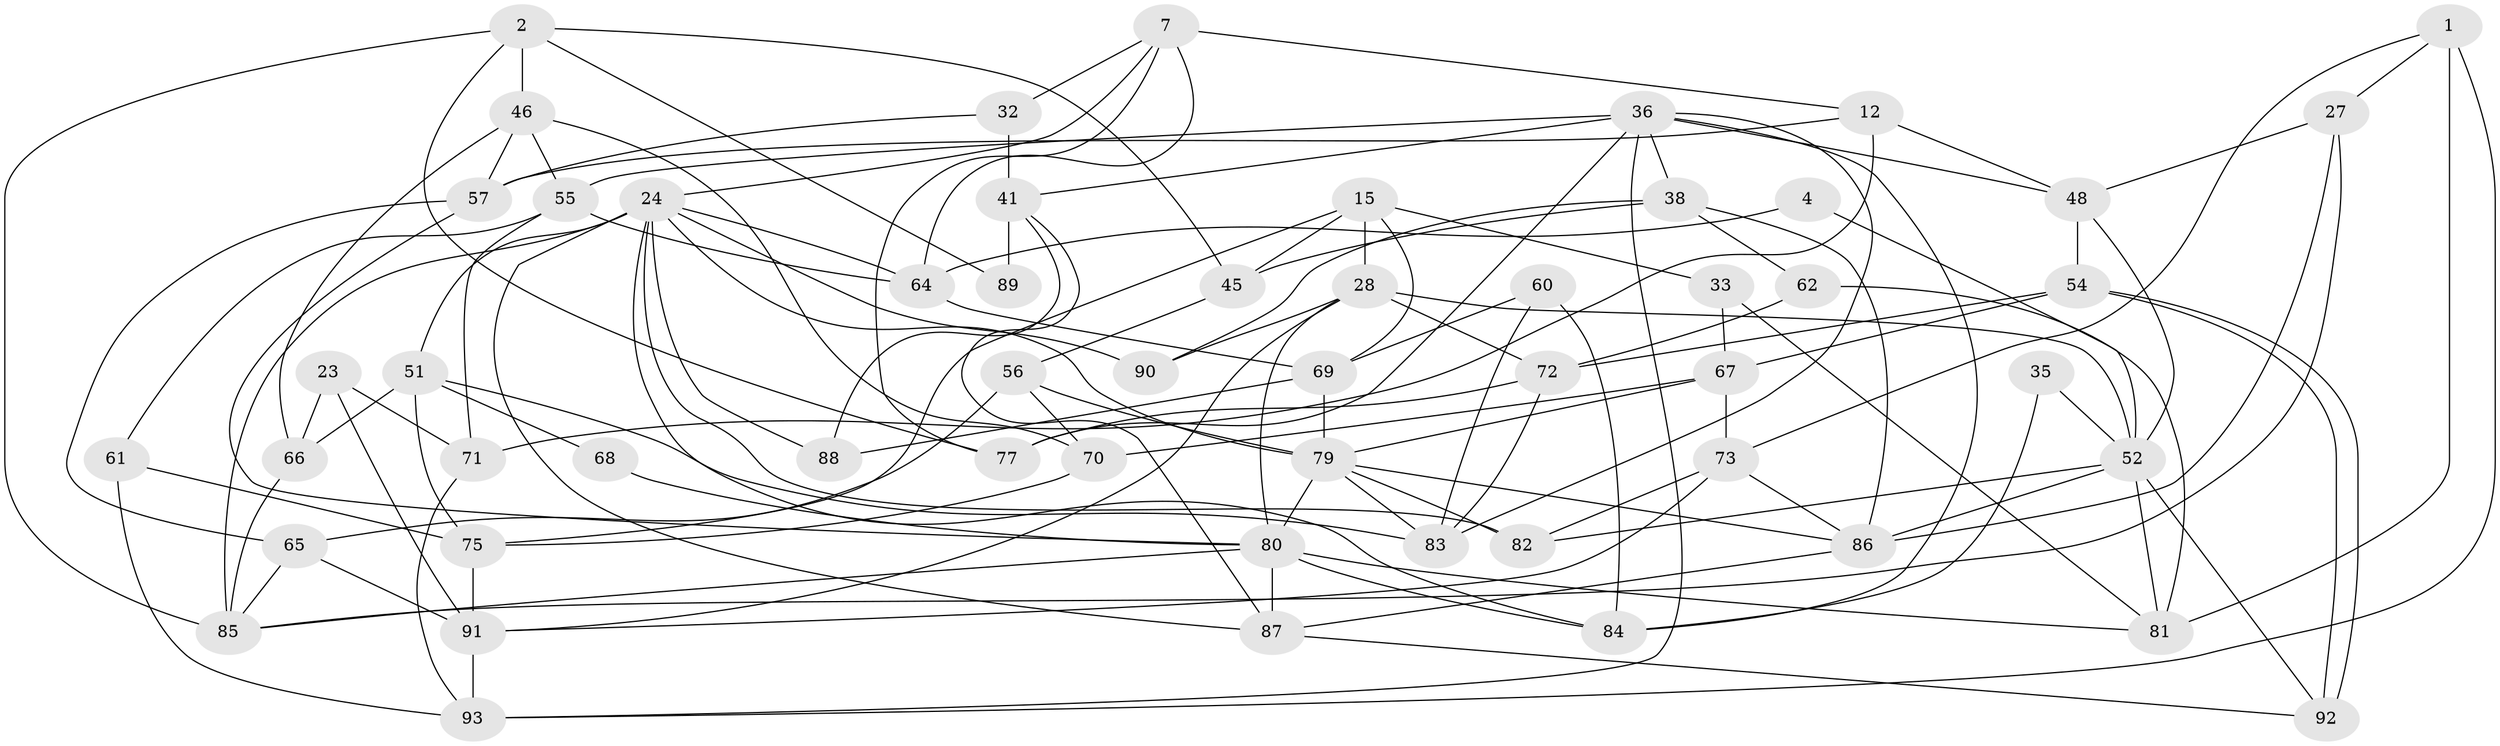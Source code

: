 // original degree distribution, {5: 0.13978494623655913, 7: 0.021505376344086023, 4: 0.3655913978494624, 2: 0.08602150537634409, 3: 0.26881720430107525, 6: 0.11827956989247312}
// Generated by graph-tools (version 1.1) at 2025/54/03/04/25 21:54:49]
// undirected, 55 vertices, 128 edges
graph export_dot {
graph [start="1"]
  node [color=gray90,style=filled];
  1;
  2;
  4;
  7;
  12;
  15;
  23;
  24 [super="+9+16"];
  27;
  28 [super="+20"];
  32;
  33;
  35;
  36 [super="+18+34"];
  38 [super="+13"];
  41;
  45 [super="+30"];
  46 [super="+40"];
  48 [super="+11"];
  51 [super="+47"];
  52 [super="+25+43"];
  54 [super="+17"];
  55;
  56;
  57;
  60 [super="+37"];
  61;
  62;
  64 [super="+8+44"];
  65 [super="+10"];
  66;
  67;
  68;
  69 [super="+39"];
  70;
  71;
  72 [super="+6+31"];
  73 [super="+53"];
  75 [super="+29"];
  77;
  79 [super="+78+76"];
  80 [super="+63"];
  81 [super="+5"];
  82 [super="+49"];
  83;
  84;
  85 [super="+58"];
  86 [super="+42"];
  87 [super="+26"];
  88;
  89 [super="+74"];
  90;
  91 [super="+50"];
  92;
  93 [super="+59"];
  1 -- 27;
  1 -- 81 [weight=2];
  1 -- 93;
  1 -- 73;
  2 -- 45 [weight=2];
  2 -- 85 [weight=2];
  2 -- 77;
  2 -- 89;
  2 -- 46;
  4 -- 52;
  4 -- 64;
  7 -- 77;
  7 -- 12;
  7 -- 32;
  7 -- 64;
  7 -- 24;
  12 -- 57;
  12 -- 71;
  12 -- 48;
  15 -- 69;
  15 -- 28 [weight=2];
  15 -- 33;
  15 -- 75;
  15 -- 45;
  23 -- 71;
  23 -- 66;
  23 -- 91 [weight=2];
  24 -- 82 [weight=3];
  24 -- 79;
  24 -- 51;
  24 -- 84;
  24 -- 85;
  24 -- 90 [weight=2];
  24 -- 88;
  24 -- 87;
  24 -- 64;
  27 -- 85;
  27 -- 48;
  27 -- 86;
  28 -- 90 [weight=2];
  28 -- 80 [weight=2];
  28 -- 91;
  28 -- 72;
  28 -- 52;
  32 -- 57;
  32 -- 41;
  33 -- 81;
  33 -- 67;
  35 -- 84;
  35 -- 52;
  36 -- 83;
  36 -- 55;
  36 -- 41;
  36 -- 84;
  36 -- 93;
  36 -- 77;
  36 -- 48;
  36 -- 38;
  38 -- 90 [weight=2];
  38 -- 86 [weight=2];
  38 -- 45;
  38 -- 62;
  41 -- 88;
  41 -- 89 [weight=2];
  41 -- 87;
  45 -- 56;
  46 -- 70;
  46 -- 66;
  46 -- 57;
  46 -- 55;
  48 -- 52;
  48 -- 54;
  51 -- 66;
  51 -- 83;
  51 -- 75;
  51 -- 68;
  52 -- 82 [weight=2];
  52 -- 92;
  52 -- 81;
  52 -- 86;
  54 -- 92;
  54 -- 92;
  54 -- 67;
  54 -- 72;
  55 -- 71;
  55 -- 61;
  55 -- 64;
  56 -- 79;
  56 -- 70;
  56 -- 65;
  57 -- 80;
  57 -- 65;
  60 -- 83;
  60 -- 84 [weight=2];
  60 -- 69 [weight=2];
  61 -- 93;
  61 -- 75;
  62 -- 81;
  62 -- 72;
  64 -- 69;
  65 -- 91;
  65 -- 85;
  66 -- 85;
  67 -- 73 [weight=2];
  67 -- 70;
  67 -- 79;
  68 -- 80;
  69 -- 88;
  69 -- 79;
  70 -- 75;
  71 -- 93;
  72 -- 83;
  72 -- 77;
  73 -- 91 [weight=2];
  73 -- 82;
  73 -- 86;
  75 -- 91;
  79 -- 83;
  79 -- 80 [weight=2];
  79 -- 86;
  79 -- 82;
  80 -- 81;
  80 -- 84;
  80 -- 85;
  80 -- 87;
  86 -- 87;
  87 -- 92;
  91 -- 93 [weight=2];
}
